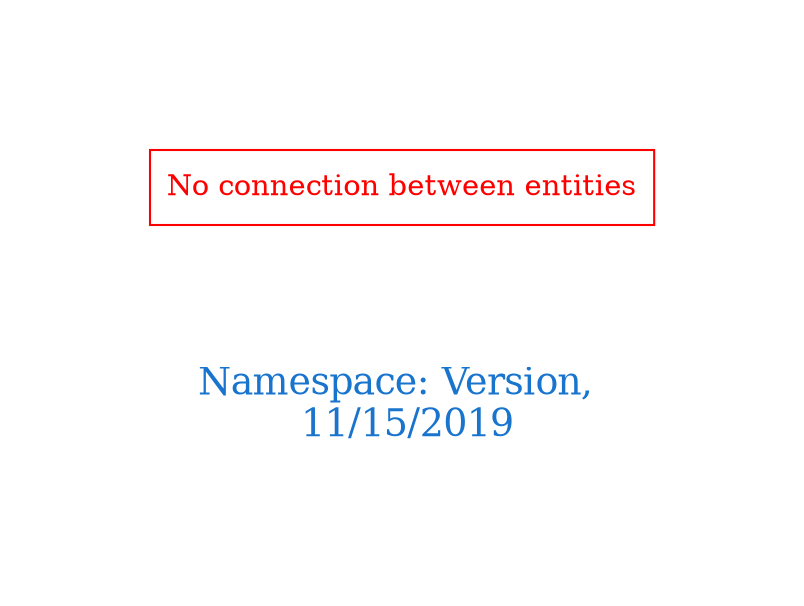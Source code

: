 digraph OGIT_ontology {
 graph [ rankdir= LR,pad=1 
fontsize = 18,
fontcolor= dodgerblue3,label = "\n\n\nNamespace: Version, \n 11/15/2019"];
node[shape=polygon];
edge [  color="gray81"];

"No connection between entities" [fontcolor = "red",color="red", shape="polygon"]
}
